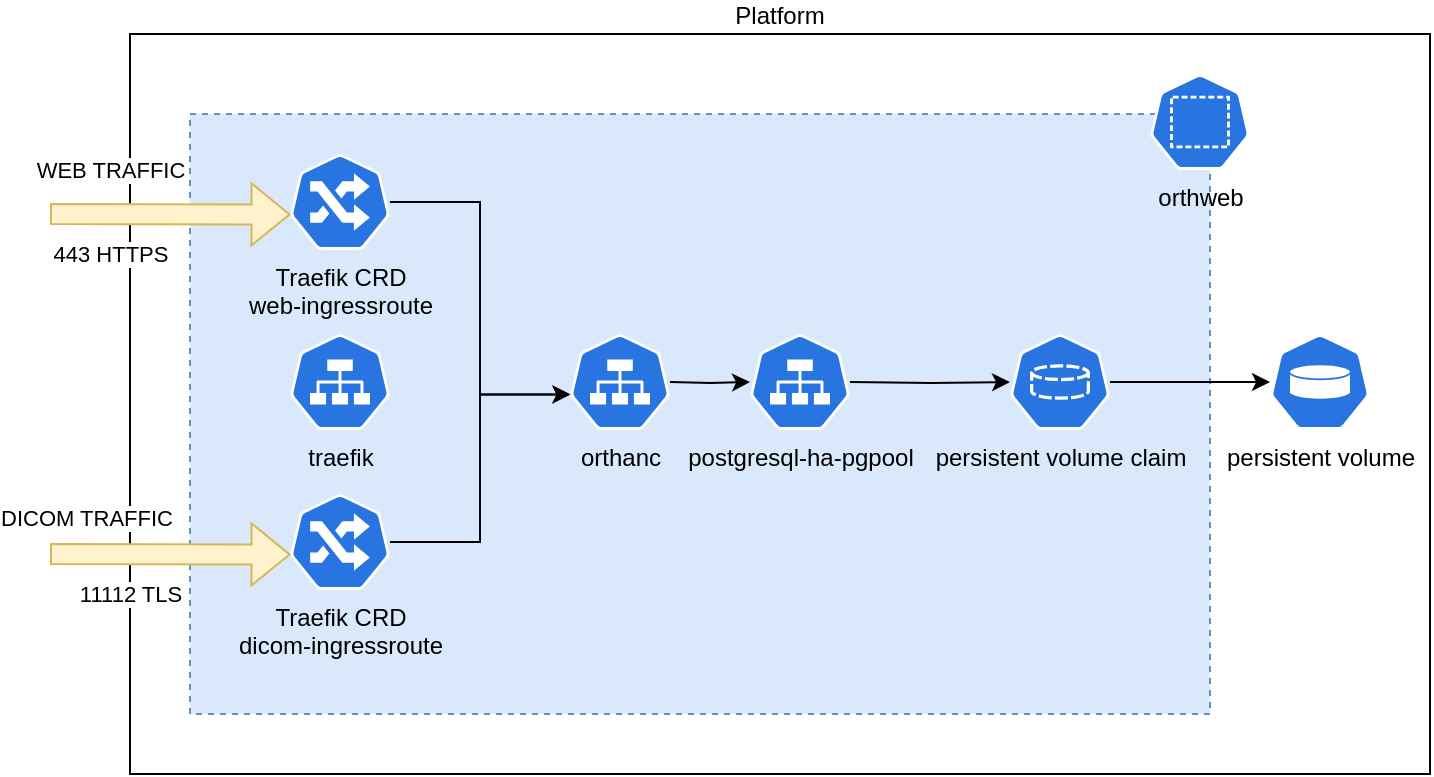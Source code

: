 <mxfile version="16.6.1" type="device"><diagram id="DHBGvV2OE0bzYwarrDRj" name="Page-1"><mxGraphModel dx="1335" dy="737" grid="1" gridSize="10" guides="1" tooltips="1" connect="1" arrows="1" fold="1" page="1" pageScale="1" pageWidth="850" pageHeight="1100" math="0" shadow="0"><root><mxCell id="0"/><mxCell id="1" parent="0"/><mxCell id="CxDHGPmTZmx6oWYOW5ez-28" value="Platform" style="rounded=0;whiteSpace=wrap;html=1;labelPosition=center;verticalLabelPosition=top;align=center;verticalAlign=bottom;" vertex="1" parent="1"><mxGeometry x="70" y="20" width="650" height="370" as="geometry"/></mxCell><mxCell id="CxDHGPmTZmx6oWYOW5ez-21" value="" style="rounded=0;whiteSpace=wrap;html=1;dashed=1;fillColor=#dae8fc;strokeColor=#6c8ebf;" vertex="1" parent="1"><mxGeometry x="100" y="60" width="510" height="300" as="geometry"/></mxCell><mxCell id="CxDHGPmTZmx6oWYOW5ez-12" value="" style="edgeStyle=orthogonalEdgeStyle;rounded=0;orthogonalLoop=1;jettySize=auto;html=1;" edge="1" parent="1"><mxGeometry relative="1" as="geometry"><mxPoint x="340" y="194" as="sourcePoint"/><mxPoint x="380" y="194" as="targetPoint"/></mxGeometry></mxCell><mxCell id="CxDHGPmTZmx6oWYOW5ez-13" value="" style="edgeStyle=orthogonalEdgeStyle;rounded=0;orthogonalLoop=1;jettySize=auto;html=1;" edge="1" parent="1" target="CxDHGPmTZmx6oWYOW5ez-6"><mxGeometry relative="1" as="geometry"><mxPoint x="430" y="194" as="sourcePoint"/></mxGeometry></mxCell><mxCell id="CxDHGPmTZmx6oWYOW5ez-5" value="orthweb" style="sketch=0;html=1;dashed=0;whitespace=wrap;fillColor=#2875E2;strokeColor=#ffffff;points=[[0.005,0.63,0],[0.1,0.2,0],[0.9,0.2,0],[0.5,0,0],[0.995,0.63,0],[0.72,0.99,0],[0.5,1,0],[0.28,0.99,0]];shape=mxgraph.kubernetes.icon;prIcon=ns;labelPosition=center;verticalLabelPosition=bottom;align=center;verticalAlign=top;" vertex="1" parent="1"><mxGeometry x="580" y="40" width="50" height="48" as="geometry"/></mxCell><mxCell id="CxDHGPmTZmx6oWYOW5ez-14" value="" style="edgeStyle=orthogonalEdgeStyle;rounded=0;orthogonalLoop=1;jettySize=auto;html=1;" edge="1" parent="1" source="CxDHGPmTZmx6oWYOW5ez-6" target="CxDHGPmTZmx6oWYOW5ez-10"><mxGeometry relative="1" as="geometry"/></mxCell><mxCell id="CxDHGPmTZmx6oWYOW5ez-6" value="persistent volume claim" style="sketch=0;html=1;dashed=0;whitespace=wrap;fillColor=#2875E2;strokeColor=#ffffff;points=[[0.005,0.63,0],[0.1,0.2,0],[0.9,0.2,0],[0.5,0,0],[0.995,0.63,0],[0.72,0.99,0],[0.5,1,0],[0.28,0.99,0]];shape=mxgraph.kubernetes.icon;prIcon=pvc;labelPosition=center;verticalLabelPosition=bottom;align=center;verticalAlign=top;" vertex="1" parent="1"><mxGeometry x="510" y="170" width="50" height="48" as="geometry"/></mxCell><mxCell id="CxDHGPmTZmx6oWYOW5ez-15" value="" style="edgeStyle=orthogonalEdgeStyle;rounded=0;orthogonalLoop=1;jettySize=auto;html=1;entryX=0.005;entryY=0.63;entryDx=0;entryDy=0;entryPerimeter=0;" edge="1" parent="1" source="CxDHGPmTZmx6oWYOW5ez-7" target="CxDHGPmTZmx6oWYOW5ez-18"><mxGeometry relative="1" as="geometry"><mxPoint x="210" y="194" as="targetPoint"/></mxGeometry></mxCell><mxCell id="CxDHGPmTZmx6oWYOW5ez-7" value="Traefik CRD&lt;br&gt;web-ingressroute&lt;br&gt;" style="sketch=0;html=1;dashed=0;whitespace=wrap;fillColor=#2875E2;strokeColor=#ffffff;points=[[0.005,0.63,0],[0.1,0.2,0],[0.9,0.2,0],[0.5,0,0],[0.995,0.63,0],[0.72,0.99,0],[0.5,1,0],[0.28,0.99,0]];shape=mxgraph.kubernetes.icon;prIcon=ing;verticalAlign=top;labelPosition=center;verticalLabelPosition=bottom;align=center;" vertex="1" parent="1"><mxGeometry x="150" y="80" width="50" height="48" as="geometry"/></mxCell><mxCell id="CxDHGPmTZmx6oWYOW5ez-17" value="" style="edgeStyle=orthogonalEdgeStyle;rounded=0;orthogonalLoop=1;jettySize=auto;html=1;entryX=0.005;entryY=0.63;entryDx=0;entryDy=0;entryPerimeter=0;" edge="1" parent="1" source="CxDHGPmTZmx6oWYOW5ez-9" target="CxDHGPmTZmx6oWYOW5ez-18"><mxGeometry relative="1" as="geometry"><mxPoint x="210.25" y="200.24" as="targetPoint"/></mxGeometry></mxCell><mxCell id="CxDHGPmTZmx6oWYOW5ez-9" value="Traefik CRD&lt;br&gt;dicom-ingressroute" style="sketch=0;html=1;dashed=0;whitespace=wrap;fillColor=#2875E2;strokeColor=#ffffff;points=[[0.005,0.63,0],[0.1,0.2,0],[0.9,0.2,0],[0.5,0,0],[0.995,0.63,0],[0.72,0.99,0],[0.5,1,0],[0.28,0.99,0]];shape=mxgraph.kubernetes.icon;prIcon=ing;verticalAlign=top;labelPosition=center;verticalLabelPosition=bottom;align=center;" vertex="1" parent="1"><mxGeometry x="150" y="250" width="50" height="48" as="geometry"/></mxCell><mxCell id="CxDHGPmTZmx6oWYOW5ez-10" value="persistent volume" style="sketch=0;html=1;dashed=0;whitespace=wrap;fillColor=#2875E2;strokeColor=#ffffff;points=[[0.005,0.63,0],[0.1,0.2,0],[0.9,0.2,0],[0.5,0,0],[0.995,0.63,0],[0.72,0.99,0],[0.5,1,0],[0.28,0.99,0]];shape=mxgraph.kubernetes.icon;prIcon=pv;labelPosition=center;verticalLabelPosition=bottom;align=center;verticalAlign=top;" vertex="1" parent="1"><mxGeometry x="640" y="170" width="50" height="48" as="geometry"/></mxCell><mxCell id="CxDHGPmTZmx6oWYOW5ez-18" value="orthanc" style="sketch=0;html=1;dashed=0;whitespace=wrap;fillColor=#2875E2;strokeColor=#ffffff;points=[[0.005,0.63,0],[0.1,0.2,0],[0.9,0.2,0],[0.5,0,0],[0.995,0.63,0],[0.72,0.99,0],[0.5,1,0],[0.28,0.99,0]];shape=mxgraph.kubernetes.icon;prIcon=svc;labelPosition=center;verticalLabelPosition=bottom;align=center;verticalAlign=top;" vertex="1" parent="1"><mxGeometry x="290" y="170" width="50" height="48" as="geometry"/></mxCell><mxCell id="CxDHGPmTZmx6oWYOW5ez-19" value="postgresql-ha-pgpool" style="sketch=0;html=1;dashed=0;whitespace=wrap;fillColor=#2875E2;strokeColor=#ffffff;points=[[0.005,0.63,0],[0.1,0.2,0],[0.9,0.2,0],[0.5,0,0],[0.995,0.63,0],[0.72,0.99,0],[0.5,1,0],[0.28,0.99,0]];shape=mxgraph.kubernetes.icon;prIcon=svc;labelPosition=center;verticalLabelPosition=bottom;align=center;verticalAlign=top;" vertex="1" parent="1"><mxGeometry x="380" y="170" width="50" height="48" as="geometry"/></mxCell><mxCell id="CxDHGPmTZmx6oWYOW5ez-20" value="traefik" style="sketch=0;html=1;dashed=0;whitespace=wrap;fillColor=#2875E2;strokeColor=#ffffff;points=[[0.005,0.63,0],[0.1,0.2,0],[0.9,0.2,0],[0.5,0,0],[0.995,0.63,0],[0.72,0.99,0],[0.5,1,0],[0.28,0.99,0]];shape=mxgraph.kubernetes.icon;prIcon=svc;labelPosition=center;verticalLabelPosition=bottom;align=center;verticalAlign=top;" vertex="1" parent="1"><mxGeometry x="150" y="170" width="50" height="48" as="geometry"/></mxCell><mxCell id="CxDHGPmTZmx6oWYOW5ez-22" value="" style="shape=flexArrow;endArrow=classic;html=1;rounded=0;entryX=0.005;entryY=0.63;entryDx=0;entryDy=0;entryPerimeter=0;fillColor=#fff2cc;strokeColor=#d6b656;" edge="1" parent="1" target="CxDHGPmTZmx6oWYOW5ez-7"><mxGeometry width="50" height="50" relative="1" as="geometry"><mxPoint x="30" y="110" as="sourcePoint"/><mxPoint x="90" y="150" as="targetPoint"/></mxGeometry></mxCell><mxCell id="CxDHGPmTZmx6oWYOW5ez-26" value="WEB TRAFFIC" style="edgeLabel;html=1;align=center;verticalAlign=middle;resizable=0;points=[];" vertex="1" connectable="0" parent="CxDHGPmTZmx6oWYOW5ez-22"><mxGeometry x="-0.8" y="-5" relative="1" as="geometry"><mxPoint x="18" y="-27" as="offset"/></mxGeometry></mxCell><mxCell id="CxDHGPmTZmx6oWYOW5ez-27" value="443 HTTPS" style="edgeLabel;html=1;align=center;verticalAlign=middle;resizable=0;points=[];" vertex="1" connectable="0" parent="CxDHGPmTZmx6oWYOW5ez-22"><mxGeometry x="-0.667" y="1" relative="1" as="geometry"><mxPoint x="10" y="21" as="offset"/></mxGeometry></mxCell><mxCell id="CxDHGPmTZmx6oWYOW5ez-23" value="" style="shape=flexArrow;endArrow=classic;html=1;rounded=0;entryX=0.005;entryY=0.63;entryDx=0;entryDy=0;entryPerimeter=0;fillColor=#fff2cc;strokeColor=#d6b656;" edge="1" parent="1" target="CxDHGPmTZmx6oWYOW5ez-9"><mxGeometry width="50" height="50" relative="1" as="geometry"><mxPoint x="30" y="280" as="sourcePoint"/><mxPoint x="50" y="340" as="targetPoint"/></mxGeometry></mxCell><mxCell id="CxDHGPmTZmx6oWYOW5ez-24" value="DICOM TRAFFIC" style="edgeLabel;html=1;align=center;verticalAlign=bottom;resizable=0;points=[];labelPosition=center;verticalLabelPosition=top;" vertex="1" connectable="0" parent="CxDHGPmTZmx6oWYOW5ez-23"><mxGeometry x="-0.701" relative="1" as="geometry"><mxPoint y="-10" as="offset"/></mxGeometry></mxCell><mxCell id="CxDHGPmTZmx6oWYOW5ez-25" value="11112 TLS" style="edgeLabel;html=1;align=center;verticalAlign=middle;resizable=0;points=[];" vertex="1" connectable="0" parent="CxDHGPmTZmx6oWYOW5ez-23"><mxGeometry x="-0.451" y="-4" relative="1" as="geometry"><mxPoint x="7" y="16" as="offset"/></mxGeometry></mxCell></root></mxGraphModel></diagram></mxfile>